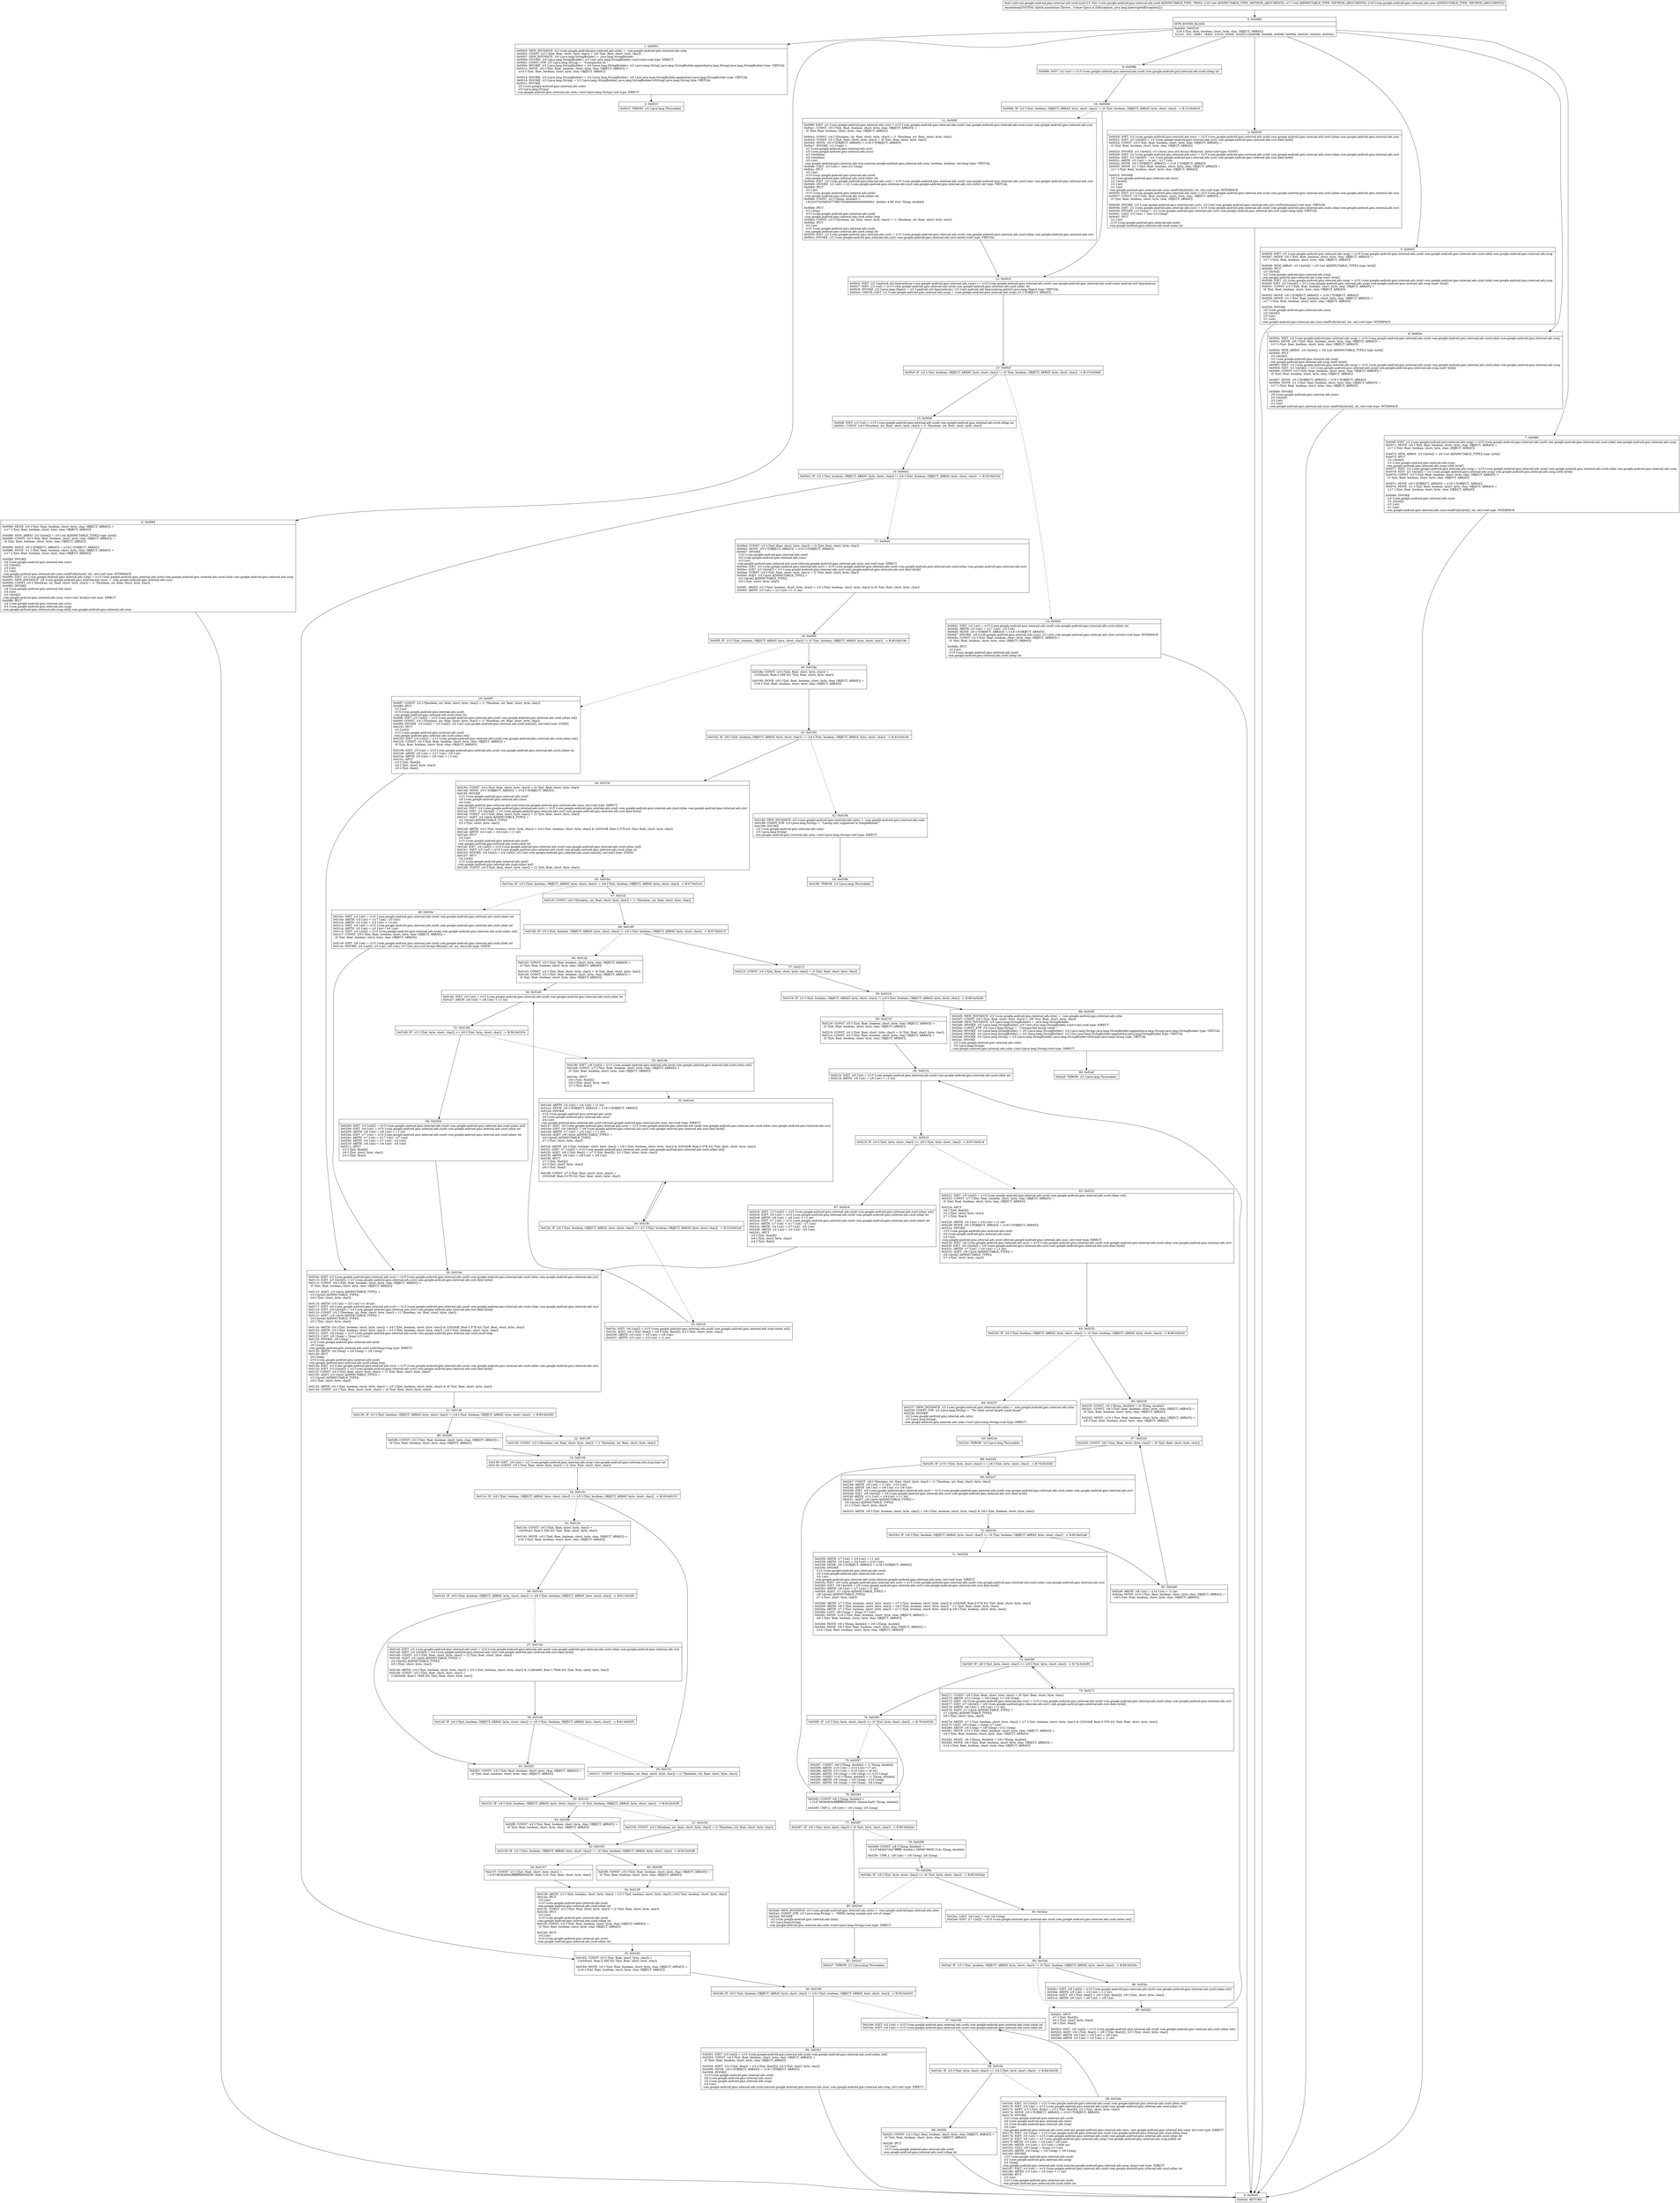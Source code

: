 digraph "CFG forcom.google.android.gms.internal.ads.zzod.zza(IILcom\/google\/android\/gms\/internal\/ads\/zzno;)V" {
Node_0 [shape=record,label="{0\:\ 0x0000|MTH_ENTER_BLOCK\l|0x0000: SWITCH  \l  (r16 I:?[int, float, boolean, short, byte, char, OBJECT, ARRAY])\l k:[161, 163, 16981, 18402, 21419, 25506, 30322] t:[0x009b, 0x009b, 0x006f, 0x0084, 0x0020, 0x0045, 0x005a] \l}"];
Node_1 [shape=record,label="{1\:\ 0x0003|0x0003: NEW_INSTANCE  (r2 I:com.google.android.gms.internal.ads.zzlm) =  com.google.android.gms.internal.ads.zzlm \l0x0005: CONST  (r3 I:?[int, float, short, byte, char]) = (26 ?[int, float, short, byte, char]) \l0x0007: NEW_INSTANCE  (r4 I:java.lang.StringBuilder) =  java.lang.StringBuilder \l0x0009: INVOKE  (r4 I:java.lang.StringBuilder), (r3 I:int) java.lang.StringBuilder.\<init\>(int):void type: DIRECT \l0x000c: CONST_STR  (r3 I:java.lang.String) =  \"Unexpected id: \" \l0x000e: INVOKE  (r3 I:java.lang.StringBuilder) = (r4 I:java.lang.StringBuilder), (r3 I:java.lang.String) java.lang.StringBuilder.append(java.lang.String):java.lang.StringBuilder type: VIRTUAL \l0x0012: MOVE  (r0 I:?[int, float, boolean, short, byte, char, OBJECT, ARRAY]) = \l  (r16 I:?[int, float, boolean, short, byte, char, OBJECT, ARRAY])\l \l0x0014: INVOKE  (r3 I:java.lang.StringBuilder) = (r3 I:java.lang.StringBuilder), (r0 I:int) java.lang.StringBuilder.append(int):java.lang.StringBuilder type: VIRTUAL \l0x0018: INVOKE  (r3 I:java.lang.String) = (r3 I:java.lang.StringBuilder) java.lang.StringBuilder.toString():java.lang.String type: VIRTUAL \l0x001c: INVOKE  \l  (r2 I:com.google.android.gms.internal.ads.zzlm)\l  (r3 I:java.lang.String)\l com.google.android.gms.internal.ads.zzlm.\<init\>(java.lang.String):void type: DIRECT \l}"];
Node_2 [shape=record,label="{2\:\ 0x001f|0x001f: THROW  (r2 I:java.lang.Throwable) \l}"];
Node_3 [shape=record,label="{3\:\ 0x0020|0x0020: IGET  (r2 I:com.google.android.gms.internal.ads.zzst) = (r15 I:com.google.android.gms.internal.ads.zzod) com.google.android.gms.internal.ads.zzod.zzbae com.google.android.gms.internal.ads.zzst \l0x0022: IGET  (r2 I:byte[]) = (r2 I:com.google.android.gms.internal.ads.zzst) com.google.android.gms.internal.ads.zzst.data byte[] \l0x0024: CONST  (r3 I:?[int, float, boolean, short, byte, char, OBJECT, ARRAY]) = \l  (0 ?[int, float, boolean, short, byte, char, OBJECT, ARRAY])\l \l0x0025: INVOKE  (r2 I:byte[]), (r3 I:byte) java.util.Arrays.fill(byte[], byte):void type: STATIC \l0x0028: IGET  (r2 I:com.google.android.gms.internal.ads.zzst) = (r15 I:com.google.android.gms.internal.ads.zzod) com.google.android.gms.internal.ads.zzod.zzbae com.google.android.gms.internal.ads.zzst \l0x002a: IGET  (r2 I:byte[]) = (r2 I:com.google.android.gms.internal.ads.zzst) com.google.android.gms.internal.ads.zzst.data byte[] \l0x002c: ARITH  (r3 I:int) = (4 int) \- (r17 I:int) \l0x002e: MOVE  (r0 I:?[OBJECT, ARRAY]) = (r18 I:?[OBJECT, ARRAY]) \l0x0030: MOVE  (r1 I:?[int, float, boolean, short, byte, char, OBJECT, ARRAY]) = \l  (r17 I:?[int, float, boolean, short, byte, char, OBJECT, ARRAY])\l \l0x0032: INVOKE  \l  (r0 I:com.google.android.gms.internal.ads.zzno)\l  (r2 I:byte[])\l  (r3 I:int)\l  (r1 I:int)\l com.google.android.gms.internal.ads.zzno.readFully(byte[], int, int):void type: INTERFACE \l0x0035: IGET  (r2 I:com.google.android.gms.internal.ads.zzst) = (r15 I:com.google.android.gms.internal.ads.zzod) com.google.android.gms.internal.ads.zzod.zzbae com.google.android.gms.internal.ads.zzst \l0x0037: CONST  (r3 I:?[int, float, boolean, short, byte, char, OBJECT, ARRAY]) = \l  (0 ?[int, float, boolean, short, byte, char, OBJECT, ARRAY])\l \l0x0038: INVOKE  (r2 I:com.google.android.gms.internal.ads.zzst), (r3 I:int) com.google.android.gms.internal.ads.zzst.setPosition(int):void type: VIRTUAL \l0x003b: IGET  (r2 I:com.google.android.gms.internal.ads.zzst) = (r15 I:com.google.android.gms.internal.ads.zzod) com.google.android.gms.internal.ads.zzod.zzbae com.google.android.gms.internal.ads.zzst \l0x003d: INVOKE  (r2 I:long) = (r2 I:com.google.android.gms.internal.ads.zzst) com.google.android.gms.internal.ads.zzst.zzge():long type: VIRTUAL \l0x0041: CAST  (r2 I:int) = (int) (r2 I:long) \l0x0042: IPUT  \l  (r2 I:int)\l  (r15 I:com.google.android.gms.internal.ads.zzod)\l com.google.android.gms.internal.ads.zzod.zzanz int \l}"];
Node_4 [shape=record,label="{4\:\ 0x0044|0x0044: RETURN   \l}"];
Node_5 [shape=record,label="{5\:\ 0x0045|0x0045: IGET  (r2 I:com.google.android.gms.internal.ads.zzog) = (r15 I:com.google.android.gms.internal.ads.zzod) com.google.android.gms.internal.ads.zzod.zzbal com.google.android.gms.internal.ads.zzog \l0x0047: MOVE  (r0 I:?[int, float, boolean, short, byte, char, OBJECT, ARRAY]) = \l  (r17 I:?[int, float, boolean, short, byte, char, OBJECT, ARRAY])\l \l0x0049: NEW_ARRAY  (r3 I:byte[]) = (r0 I:int A[IMMUTABLE_TYPE]) type: byte[] \l0x004b: IPUT  \l  (r3 I:byte[])\l  (r2 I:com.google.android.gms.internal.ads.zzog)\l com.google.android.gms.internal.ads.zzog.zzaov byte[] \l0x004d: IGET  (r2 I:com.google.android.gms.internal.ads.zzog) = (r15 I:com.google.android.gms.internal.ads.zzod) com.google.android.gms.internal.ads.zzod.zzbal com.google.android.gms.internal.ads.zzog \l0x004f: IGET  (r2 I:byte[]) = (r2 I:com.google.android.gms.internal.ads.zzog) com.google.android.gms.internal.ads.zzog.zzaov byte[] \l0x0051: CONST  (r3 I:?[int, float, boolean, short, byte, char, OBJECT, ARRAY]) = \l  (0 ?[int, float, boolean, short, byte, char, OBJECT, ARRAY])\l \l0x0052: MOVE  (r0 I:?[OBJECT, ARRAY]) = (r18 I:?[OBJECT, ARRAY]) \l0x0054: MOVE  (r1 I:?[int, float, boolean, short, byte, char, OBJECT, ARRAY]) = \l  (r17 I:?[int, float, boolean, short, byte, char, OBJECT, ARRAY])\l \l0x0056: INVOKE  \l  (r0 I:com.google.android.gms.internal.ads.zzno)\l  (r2 I:byte[])\l  (r3 I:int)\l  (r1 I:int)\l com.google.android.gms.internal.ads.zzno.readFully(byte[], int, int):void type: INTERFACE \l}"];
Node_6 [shape=record,label="{6\:\ 0x005a|0x005a: IGET  (r2 I:com.google.android.gms.internal.ads.zzog) = (r15 I:com.google.android.gms.internal.ads.zzod) com.google.android.gms.internal.ads.zzod.zzbal com.google.android.gms.internal.ads.zzog \l0x005c: MOVE  (r0 I:?[int, float, boolean, short, byte, char, OBJECT, ARRAY]) = \l  (r17 I:?[int, float, boolean, short, byte, char, OBJECT, ARRAY])\l \l0x005e: NEW_ARRAY  (r3 I:byte[]) = (r0 I:int A[IMMUTABLE_TYPE]) type: byte[] \l0x0060: IPUT  \l  (r3 I:byte[])\l  (r2 I:com.google.android.gms.internal.ads.zzog)\l com.google.android.gms.internal.ads.zzog.zzatv byte[] \l0x0062: IGET  (r2 I:com.google.android.gms.internal.ads.zzog) = (r15 I:com.google.android.gms.internal.ads.zzod) com.google.android.gms.internal.ads.zzod.zzbal com.google.android.gms.internal.ads.zzog \l0x0064: IGET  (r2 I:byte[]) = (r2 I:com.google.android.gms.internal.ads.zzog) com.google.android.gms.internal.ads.zzog.zzatv byte[] \l0x0066: CONST  (r3 I:?[int, float, boolean, short, byte, char, OBJECT, ARRAY]) = \l  (0 ?[int, float, boolean, short, byte, char, OBJECT, ARRAY])\l \l0x0067: MOVE  (r0 I:?[OBJECT, ARRAY]) = (r18 I:?[OBJECT, ARRAY]) \l0x0069: MOVE  (r1 I:?[int, float, boolean, short, byte, char, OBJECT, ARRAY]) = \l  (r17 I:?[int, float, boolean, short, byte, char, OBJECT, ARRAY])\l \l0x006b: INVOKE  \l  (r0 I:com.google.android.gms.internal.ads.zzno)\l  (r2 I:byte[])\l  (r3 I:int)\l  (r1 I:int)\l com.google.android.gms.internal.ads.zzno.readFully(byte[], int, int):void type: INTERFACE \l}"];
Node_7 [shape=record,label="{7\:\ 0x006f|0x006f: IGET  (r2 I:com.google.android.gms.internal.ads.zzog) = (r15 I:com.google.android.gms.internal.ads.zzod) com.google.android.gms.internal.ads.zzod.zzbal com.google.android.gms.internal.ads.zzog \l0x0071: MOVE  (r0 I:?[int, float, boolean, short, byte, char, OBJECT, ARRAY]) = \l  (r17 I:?[int, float, boolean, short, byte, char, OBJECT, ARRAY])\l \l0x0073: NEW_ARRAY  (r3 I:byte[]) = (r0 I:int A[IMMUTABLE_TYPE]) type: byte[] \l0x0075: IPUT  \l  (r3 I:byte[])\l  (r2 I:com.google.android.gms.internal.ads.zzog)\l com.google.android.gms.internal.ads.zzog.zzbbi byte[] \l0x0077: IGET  (r2 I:com.google.android.gms.internal.ads.zzog) = (r15 I:com.google.android.gms.internal.ads.zzod) com.google.android.gms.internal.ads.zzod.zzbal com.google.android.gms.internal.ads.zzog \l0x0079: IGET  (r2 I:byte[]) = (r2 I:com.google.android.gms.internal.ads.zzog) com.google.android.gms.internal.ads.zzog.zzbbi byte[] \l0x007b: CONST  (r3 I:?[int, float, boolean, short, byte, char, OBJECT, ARRAY]) = \l  (0 ?[int, float, boolean, short, byte, char, OBJECT, ARRAY])\l \l0x007c: MOVE  (r0 I:?[OBJECT, ARRAY]) = (r18 I:?[OBJECT, ARRAY]) \l0x007e: MOVE  (r1 I:?[int, float, boolean, short, byte, char, OBJECT, ARRAY]) = \l  (r17 I:?[int, float, boolean, short, byte, char, OBJECT, ARRAY])\l \l0x0080: INVOKE  \l  (r0 I:com.google.android.gms.internal.ads.zzno)\l  (r2 I:byte[])\l  (r3 I:int)\l  (r1 I:int)\l com.google.android.gms.internal.ads.zzno.readFully(byte[], int, int):void type: INTERFACE \l}"];
Node_8 [shape=record,label="{8\:\ 0x0084|0x0084: MOVE  (r0 I:?[int, float, boolean, short, byte, char, OBJECT, ARRAY]) = \l  (r17 I:?[int, float, boolean, short, byte, char, OBJECT, ARRAY])\l \l0x0086: NEW_ARRAY  (r2 I:byte[]) = (r0 I:int A[IMMUTABLE_TYPE]) type: byte[] \l0x0088: CONST  (r3 I:?[int, float, boolean, short, byte, char, OBJECT, ARRAY]) = \l  (0 ?[int, float, boolean, short, byte, char, OBJECT, ARRAY])\l \l0x0089: MOVE  (r0 I:?[OBJECT, ARRAY]) = (r18 I:?[OBJECT, ARRAY]) \l0x008b: MOVE  (r1 I:?[int, float, boolean, short, byte, char, OBJECT, ARRAY]) = \l  (r17 I:?[int, float, boolean, short, byte, char, OBJECT, ARRAY])\l \l0x008d: INVOKE  \l  (r0 I:com.google.android.gms.internal.ads.zzno)\l  (r2 I:byte[])\l  (r3 I:int)\l  (r1 I:int)\l com.google.android.gms.internal.ads.zzno.readFully(byte[], int, int):void type: INTERFACE \l0x0090: IGET  (r3 I:com.google.android.gms.internal.ads.zzog) = (r15 I:com.google.android.gms.internal.ads.zzod) com.google.android.gms.internal.ads.zzod.zzbal com.google.android.gms.internal.ads.zzog \l0x0092: NEW_INSTANCE  (r4 I:com.google.android.gms.internal.ads.zznx) =  com.google.android.gms.internal.ads.zznx \l0x0094: CONST  (r5 I:?[boolean, int, float, short, byte, char]) = (1 ?[boolean, int, float, short, byte, char]) \l0x0095: INVOKE  \l  (r4 I:com.google.android.gms.internal.ads.zznx)\l  (r5 I:int)\l  (r2 I:byte[])\l com.google.android.gms.internal.ads.zznx.\<init\>(int, byte[]):void type: DIRECT \l0x0098: IPUT  \l  (r4 I:com.google.android.gms.internal.ads.zznx)\l  (r3 I:com.google.android.gms.internal.ads.zzog)\l com.google.android.gms.internal.ads.zzog.zzbbj com.google.android.gms.internal.ads.zznx \l}"];
Node_9 [shape=record,label="{9\:\ 0x009b|0x009b: IGET  (r2 I:int) = (r15 I:com.google.android.gms.internal.ads.zzod) com.google.android.gms.internal.ads.zzod.zzbap int \l}"];
Node_10 [shape=record,label="{10\:\ 0x009d|0x009d: IF  (r2 I:?[int, boolean, OBJECT, ARRAY, byte, short, char]) != (0 ?[int, boolean, OBJECT, ARRAY, byte, short, char])  \-\> B:12:0x00c5 \l}"];
Node_11 [shape=record,label="{11\:\ 0x009f|0x009f: IGET  (r2 I:com.google.android.gms.internal.ads.zzoi) = (r15 I:com.google.android.gms.internal.ads.zzod) com.google.android.gms.internal.ads.zzod.zzazr com.google.android.gms.internal.ads.zzoi \l0x00a1: CONST  (r3 I:?[int, float, boolean, short, byte, char, OBJECT, ARRAY]) = \l  (0 ?[int, float, boolean, short, byte, char, OBJECT, ARRAY])\l \l0x00a2: CONST  (r4 I:?[boolean, int, float, short, byte, char]) = (1 ?[boolean, int, float, short, byte, char]) \l0x00a3: CONST  (r5 I:?[int, float, short, byte, char]) = (8 ?[int, float, short, byte, char]) \l0x00a5: MOVE  (r0 I:?[OBJECT, ARRAY]) = (r18 I:?[OBJECT, ARRAY]) \l0x00a7: INVOKE  (r2 I:long) = \l  (r2 I:com.google.android.gms.internal.ads.zzoi)\l  (r0 I:com.google.android.gms.internal.ads.zzno)\l  (r3 I:boolean)\l  (r4 I:boolean)\l  (r5 I:int)\l com.google.android.gms.internal.ads.zzoi.zza(com.google.android.gms.internal.ads.zzno, boolean, boolean, int):long type: VIRTUAL \l0x00ab: CAST  (r2 I:int) = (int) (r2 I:long) \l0x00ac: IPUT  \l  (r2 I:int)\l  (r15 I:com.google.android.gms.internal.ads.zzod)\l com.google.android.gms.internal.ads.zzod.zzbav int \l0x00ae: IGET  (r2 I:com.google.android.gms.internal.ads.zzoi) = (r15 I:com.google.android.gms.internal.ads.zzod) com.google.android.gms.internal.ads.zzod.zzazr com.google.android.gms.internal.ads.zzoi \l0x00b0: INVOKE  (r2 I:int) = (r2 I:com.google.android.gms.internal.ads.zzoi) com.google.android.gms.internal.ads.zzoi.zzfw():int type: VIRTUAL \l0x00b4: IPUT  \l  (r2 I:int)\l  (r15 I:com.google.android.gms.internal.ads.zzod)\l com.google.android.gms.internal.ads.zzod.zzbaw int \l0x00b6: CONST  (r2 I:?[long, double]) = \l  (\-9223372036854775807(0x8000000000000001, double:\-4.9E\-324) ?[long, double])\l \l0x00bb: IPUT  \l  (r2 I:long)\l  (r15 I:com.google.android.gms.internal.ads.zzod)\l com.google.android.gms.internal.ads.zzod.zzbar long \l0x00bd: CONST  (r2 I:?[boolean, int, float, short, byte, char]) = (1 ?[boolean, int, float, short, byte, char]) \l0x00be: IPUT  \l  (r2 I:int)\l  (r15 I:com.google.android.gms.internal.ads.zzod)\l com.google.android.gms.internal.ads.zzod.zzbap int \l0x00c0: IGET  (r2 I:com.google.android.gms.internal.ads.zzst) = (r15 I:com.google.android.gms.internal.ads.zzod) com.google.android.gms.internal.ads.zzod.zzbac com.google.android.gms.internal.ads.zzst \l0x00c2: INVOKE  (r2 I:com.google.android.gms.internal.ads.zzst) com.google.android.gms.internal.ads.zzst.reset():void type: VIRTUAL \l}"];
Node_12 [shape=record,label="{12\:\ 0x00c5|0x00c5: IGET  (r2 I:android.util.SparseArray\<com.google.android.gms.internal.ads.zzog\>) = (r15 I:com.google.android.gms.internal.ads.zzod) com.google.android.gms.internal.ads.zzod.zzazy android.util.SparseArray \l0x00c7: IGET  (r3 I:int) = (r15 I:com.google.android.gms.internal.ads.zzod) com.google.android.gms.internal.ads.zzod.zzbav int \l0x00c9: INVOKE  (r2 I:java.lang.Object) = (r2 I:android.util.SparseArray), (r3 I:int) android.util.SparseArray.get(int):java.lang.Object type: VIRTUAL \l0x00cd: CHECK_CAST  (r2 I:com.google.android.gms.internal.ads.zzog) = (com.google.android.gms.internal.ads.zzog) (r2 I:?[OBJECT, ARRAY]) \l}"];
Node_13 [shape=record,label="{13\:\ 0x00cf|0x00cf: IF  (r2 I:?[int, boolean, OBJECT, ARRAY, byte, short, char]) != (0 ?[int, boolean, OBJECT, ARRAY, byte, short, char])  \-\> B:15:0x00df \l}"];
Node_14 [shape=record,label="{14\:\ 0x00d1|0x00d1: IGET  (r2 I:int) = (r15 I:com.google.android.gms.internal.ads.zzod) com.google.android.gms.internal.ads.zzod.zzbaw int \l0x00d3: ARITH  (r2 I:int) = (r17 I:int) \- (r2 I:int) \l0x00d5: MOVE  (r0 I:?[OBJECT, ARRAY]) = (r18 I:?[OBJECT, ARRAY]) \l0x00d7: INVOKE  (r0 I:com.google.android.gms.internal.ads.zzno), (r2 I:int) com.google.android.gms.internal.ads.zzno.zzr(int):void type: INTERFACE \l0x00da: CONST  (r2 I:?[int, float, boolean, short, byte, char, OBJECT, ARRAY]) = \l  (0 ?[int, float, boolean, short, byte, char, OBJECT, ARRAY])\l \l0x00db: IPUT  \l  (r2 I:int)\l  (r15 I:com.google.android.gms.internal.ads.zzod)\l com.google.android.gms.internal.ads.zzod.zzbap int \l}"];
Node_15 [shape=record,label="{15\:\ 0x00df|0x00df: IGET  (r3 I:int) = (r15 I:com.google.android.gms.internal.ads.zzod) com.google.android.gms.internal.ads.zzod.zzbap int \l0x00e1: CONST  (r4 I:?[boolean, int, float, short, byte, char]) = (1 ?[boolean, int, float, short, byte, char]) \l}"];
Node_16 [shape=record,label="{16\:\ 0x00e2|0x00e2: IF  (r3 I:?[int, boolean, OBJECT, ARRAY, byte, short, char]) != (r4 I:?[int, boolean, OBJECT, ARRAY, byte, short, char])  \-\> B:35:0x0162 \l}"];
Node_17 [shape=record,label="{17\:\ 0x00e4|0x00e4: CONST  (r3 I:?[int, float, short, byte, char]) = (3 ?[int, float, short, byte, char]) \l0x00e5: MOVE  (r0 I:?[OBJECT, ARRAY]) = (r18 I:?[OBJECT, ARRAY]) \l0x00e7: INVOKE  \l  (r15 I:com.google.android.gms.internal.ads.zzod)\l  (r0 I:com.google.android.gms.internal.ads.zzno)\l  (r3 I:int)\l com.google.android.gms.internal.ads.zzod.zzb(com.google.android.gms.internal.ads.zzno, int):void type: DIRECT \l0x00ea: IGET  (r3 I:com.google.android.gms.internal.ads.zzst) = (r15 I:com.google.android.gms.internal.ads.zzod) com.google.android.gms.internal.ads.zzod.zzbac com.google.android.gms.internal.ads.zzst \l0x00ec: IGET  (r3 I:byte[]) = (r3 I:com.google.android.gms.internal.ads.zzst) com.google.android.gms.internal.ads.zzst.data byte[] \l0x00ee: CONST  (r4 I:?[int, float, short, byte, char]) = (2 ?[int, float, short, byte, char]) \l0x00ef: AGET  (r3 I:byte A[IMMUTABLE_TYPE]) = \l  (r3 I:byte[] A[IMMUTABLE_TYPE])\l  (r4 I:?[int, short, byte, char])\l \l0x00f1: ARITH  (r3 I:?[int, boolean, short, byte, char]) = (r3 I:?[int, boolean, short, byte, char]) & (6 ?[int, float, short, byte, char]) \l0x00f3: ARITH  (r3 I:int) = (r3 I:int) \>\> (1 int) \l}"];
Node_18 [shape=record,label="{18\:\ 0x00f5|0x00f5: IF  (r3 I:?[int, boolean, OBJECT, ARRAY, byte, short, char]) != (0 ?[int, boolean, OBJECT, ARRAY, byte, short, char])  \-\> B:40:0x018e \l}"];
Node_19 [shape=record,label="{19\:\ 0x00f7|0x00f7: CONST  (r3 I:?[boolean, int, float, short, byte, char]) = (1 ?[boolean, int, float, short, byte, char]) \l0x00f8: IPUT  \l  (r3 I:int)\l  (r15 I:com.google.android.gms.internal.ads.zzod)\l com.google.android.gms.internal.ads.zzod.zzbat int \l0x00fa: IGET  (r3 I:int[]) = (r15 I:com.google.android.gms.internal.ads.zzod) com.google.android.gms.internal.ads.zzod.zzbau int[] \l0x00fc: CONST  (r4 I:?[boolean, int, float, short, byte, char]) = (1 ?[boolean, int, float, short, byte, char]) \l0x00fd: INVOKE  (r3 I:int[]) = (r3 I:int[]), (r4 I:int) com.google.android.gms.internal.ads.zzod.zza(int[], int):int[] type: STATIC \l0x0101: IPUT  \l  (r3 I:int[])\l  (r15 I:com.google.android.gms.internal.ads.zzod)\l com.google.android.gms.internal.ads.zzod.zzbau int[] \l0x0103: IGET  (r3 I:int[]) = (r15 I:com.google.android.gms.internal.ads.zzod) com.google.android.gms.internal.ads.zzod.zzbau int[] \l0x0105: CONST  (r4 I:?[int, float, boolean, short, byte, char, OBJECT, ARRAY]) = \l  (0 ?[int, float, boolean, short, byte, char, OBJECT, ARRAY])\l \l0x0106: IGET  (r5 I:int) = (r15 I:com.google.android.gms.internal.ads.zzod) com.google.android.gms.internal.ads.zzod.zzbaw int \l0x0108: ARITH  (r5 I:int) = (r17 I:int) \- (r5 I:int) \l0x010a: ARITH  (r5 I:int) = (r5 I:int) + (\-3 int) \l0x010c: APUT  \l  (r3 I:?[int, float][])\l  (r4 I:?[int, short, byte, char])\l  (r5 I:?[int, float])\l \l}"];
Node_20 [shape=record,label="{20\:\ 0x010e|0x010e: IGET  (r3 I:com.google.android.gms.internal.ads.zzst) = (r15 I:com.google.android.gms.internal.ads.zzod) com.google.android.gms.internal.ads.zzod.zzbac com.google.android.gms.internal.ads.zzst \l0x0110: IGET  (r3 I:byte[]) = (r3 I:com.google.android.gms.internal.ads.zzst) com.google.android.gms.internal.ads.zzst.data byte[] \l0x0112: CONST  (r4 I:?[int, float, boolean, short, byte, char, OBJECT, ARRAY]) = \l  (0 ?[int, float, boolean, short, byte, char, OBJECT, ARRAY])\l \l0x0113: AGET  (r3 I:byte A[IMMUTABLE_TYPE]) = \l  (r3 I:byte[] A[IMMUTABLE_TYPE])\l  (r4 I:?[int, short, byte, char])\l \l0x0115: ARITH  (r3 I:int) = (r3 I:int) \<\< (8 int) \l0x0117: IGET  (r4 I:com.google.android.gms.internal.ads.zzst) = (r15 I:com.google.android.gms.internal.ads.zzod) com.google.android.gms.internal.ads.zzod.zzbac com.google.android.gms.internal.ads.zzst \l0x0119: IGET  (r4 I:byte[]) = (r4 I:com.google.android.gms.internal.ads.zzst) com.google.android.gms.internal.ads.zzst.data byte[] \l0x011b: CONST  (r5 I:?[boolean, int, float, short, byte, char]) = (1 ?[boolean, int, float, short, byte, char]) \l0x011c: AGET  (r4 I:byte A[IMMUTABLE_TYPE]) = \l  (r4 I:byte[] A[IMMUTABLE_TYPE])\l  (r5 I:?[int, short, byte, char])\l \l0x011e: ARITH  (r4 I:?[int, boolean, short, byte, char]) = (r4 I:?[int, boolean, short, byte, char]) & (255(0xff, float:3.57E\-43) ?[int, float, short, byte, char]) \l0x0120: ARITH  (r3 I:?[int, boolean, short, byte, char]) = (r3 I:?[int, boolean, short, byte, char]) \| (r4 I:?[int, boolean, short, byte, char]) \l0x0121: IGET  (r4 I:long) = (r15 I:com.google.android.gms.internal.ads.zzod) com.google.android.gms.internal.ads.zzod.zzaof long \l0x0123: CAST  (r6 I:long) = (long) (r3 I:int) \l0x0124: INVOKE  (r6 I:long) = \l  (r15 I:com.google.android.gms.internal.ads.zzod)\l  (r6 I:long)\l com.google.android.gms.internal.ads.zzod.zzdw(long):long type: DIRECT \l0x0128: ARITH  (r4 I:long) = (r4 I:long) + (r6 I:long) \l0x0129: IPUT  \l  (r4 I:long)\l  (r15 I:com.google.android.gms.internal.ads.zzod)\l com.google.android.gms.internal.ads.zzod.zzbaq long \l0x012b: IGET  (r3 I:com.google.android.gms.internal.ads.zzst) = (r15 I:com.google.android.gms.internal.ads.zzod) com.google.android.gms.internal.ads.zzod.zzbac com.google.android.gms.internal.ads.zzst \l0x012d: IGET  (r3 I:byte[]) = (r3 I:com.google.android.gms.internal.ads.zzst) com.google.android.gms.internal.ads.zzst.data byte[] \l0x012f: CONST  (r4 I:?[int, float, short, byte, char]) = (2 ?[int, float, short, byte, char]) \l0x0130: AGET  (r3 I:byte A[IMMUTABLE_TYPE]) = \l  (r3 I:byte[] A[IMMUTABLE_TYPE])\l  (r4 I:?[int, short, byte, char])\l \l0x0132: ARITH  (r3 I:?[int, boolean, short, byte, char]) = (r3 I:?[int, boolean, short, byte, char]) & (8 ?[int, float, short, byte, char]) \l0x0134: CONST  (r4 I:?[int, float, short, byte, char]) = (8 ?[int, float, short, byte, char]) \l}"];
Node_21 [shape=record,label="{21\:\ 0x0136|0x0136: IF  (r3 I:?[int, boolean, OBJECT, ARRAY, byte, short, char]) != (r4 I:?[int, boolean, OBJECT, ARRAY, byte, short, char])  \-\> B:90:0x02f0 \l}"];
Node_22 [shape=record,label="{22\:\ 0x0138|0x0138: CONST  (r3 I:?[boolean, int, float, short, byte, char]) = (1 ?[boolean, int, float, short, byte, char]) \l}"];
Node_23 [shape=record,label="{23\:\ 0x0139|0x0139: IGET  (r4 I:int) = (r2 I:com.google.android.gms.internal.ads.zzog) com.google.android.gms.internal.ads.zzog.type int \l0x013b: CONST  (r5 I:?[int, float, short, byte, char]) = (2 ?[int, float, short, byte, char]) \l}"];
Node_24 [shape=record,label="{24\:\ 0x013c|0x013c: IF  (r4 I:?[int, boolean, OBJECT, ARRAY, byte, short, char]) == (r5 I:?[int, boolean, OBJECT, ARRAY, byte, short, char])  \-\> B:29:0x0151 \l}"];
Node_25 [shape=record,label="{25\:\ 0x013e|0x013e: CONST  (r4 I:?[int, float, short, byte, char]) = \l  (163(0xa3, float:2.28E\-43) ?[int, float, short, byte, char])\l \l0x0140: MOVE  (r0 I:?[int, float, boolean, short, byte, char, OBJECT, ARRAY]) = \l  (r16 I:?[int, float, boolean, short, byte, char, OBJECT, ARRAY])\l \l}"];
Node_26 [shape=record,label="{26\:\ 0x0142|0x0142: IF  (r0 I:?[int, boolean, OBJECT, ARRAY, byte, short, char]) != (r4 I:?[int, boolean, OBJECT, ARRAY, byte, short, char])  \-\> B:91:0x02f3 \l}"];
Node_27 [shape=record,label="{27\:\ 0x0144|0x0144: IGET  (r4 I:com.google.android.gms.internal.ads.zzst) = (r15 I:com.google.android.gms.internal.ads.zzod) com.google.android.gms.internal.ads.zzod.zzbac com.google.android.gms.internal.ads.zzst \l0x0146: IGET  (r4 I:byte[]) = (r4 I:com.google.android.gms.internal.ads.zzst) com.google.android.gms.internal.ads.zzst.data byte[] \l0x0148: CONST  (r5 I:?[int, float, short, byte, char]) = (2 ?[int, float, short, byte, char]) \l0x0149: AGET  (r4 I:byte A[IMMUTABLE_TYPE]) = \l  (r4 I:byte[] A[IMMUTABLE_TYPE])\l  (r5 I:?[int, short, byte, char])\l \l0x014b: ARITH  (r4 I:?[int, boolean, short, byte, char]) = (r4 I:?[int, boolean, short, byte, char]) & (128(0x80, float:1.794E\-43) ?[int, float, short, byte, char]) \l0x014d: CONST  (r5 I:?[int, float, short, byte, char]) = \l  (128(0x80, float:1.794E\-43) ?[int, float, short, byte, char])\l \l}"];
Node_28 [shape=record,label="{28\:\ 0x014f|0x014f: IF  (r4 I:?[int, boolean, OBJECT, ARRAY, byte, short, char]) != (r5 I:?[int, boolean, OBJECT, ARRAY, byte, short, char])  \-\> B:91:0x02f3 \l}"];
Node_29 [shape=record,label="{29\:\ 0x0151|0x0151: CONST  (r4 I:?[boolean, int, float, short, byte, char]) = (1 ?[boolean, int, float, short, byte, char]) \l}"];
Node_30 [shape=record,label="{30\:\ 0x0152|0x0152: IF  (r4 I:?[int, boolean, OBJECT, ARRAY, byte, short, char]) == (0 ?[int, boolean, OBJECT, ARRAY, byte, short, char])  \-\> B:92:0x02f6 \l}"];
Node_31 [shape=record,label="{31\:\ 0x0154|0x0154: CONST  (r4 I:?[boolean, int, float, short, byte, char]) = (1 ?[boolean, int, float, short, byte, char]) \l}"];
Node_32 [shape=record,label="{32\:\ 0x0155|0x0155: IF  (r3 I:?[int, boolean, OBJECT, ARRAY, byte, short, char]) == (0 ?[int, boolean, OBJECT, ARRAY, byte, short, char])  \-\> B:93:0x02f9 \l}"];
Node_33 [shape=record,label="{33\:\ 0x0157|0x0157: CONST  (r3 I:?[int, float, short, byte, char]) = \l  (\-2147483648(0xffffffff80000000, float:\-0.0) ?[int, float, short, byte, char])\l \l}"];
Node_34 [shape=record,label="{34\:\ 0x0159|0x0159: ARITH  (r3 I:?[int, boolean, short, byte, char]) = (r3 I:?[int, boolean, short, byte, char]) \| (r4 I:?[int, boolean, short, byte, char]) \l0x015a: IPUT  \l  (r3 I:int)\l  (r15 I:com.google.android.gms.internal.ads.zzod)\l com.google.android.gms.internal.ads.zzod.zzbax int \l0x015c: CONST  (r3 I:?[int, float, short, byte, char]) = (2 ?[int, float, short, byte, char]) \l0x015d: IPUT  \l  (r3 I:int)\l  (r15 I:com.google.android.gms.internal.ads.zzod)\l com.google.android.gms.internal.ads.zzod.zzbap int \l0x015f: CONST  (r3 I:?[int, float, boolean, short, byte, char, OBJECT, ARRAY]) = \l  (0 ?[int, float, boolean, short, byte, char, OBJECT, ARRAY])\l \l0x0160: IPUT  \l  (r3 I:int)\l  (r15 I:com.google.android.gms.internal.ads.zzod)\l com.google.android.gms.internal.ads.zzod.zzbas int \l}"];
Node_35 [shape=record,label="{35\:\ 0x0162|0x0162: CONST  (r3 I:?[int, float, short, byte, char]) = \l  (163(0xa3, float:2.28E\-43) ?[int, float, short, byte, char])\l \l0x0164: MOVE  (r0 I:?[int, float, boolean, short, byte, char, OBJECT, ARRAY]) = \l  (r16 I:?[int, float, boolean, short, byte, char, OBJECT, ARRAY])\l \l}"];
Node_36 [shape=record,label="{36\:\ 0x0166|0x0166: IF  (r0 I:?[int, boolean, OBJECT, ARRAY, byte, short, char]) != (r3 I:?[int, boolean, OBJECT, ARRAY, byte, short, char])  \-\> B:95:0x0301 \l}"];
Node_37 [shape=record,label="{37\:\ 0x0168|0x0168: IGET  (r3 I:int) = (r15 I:com.google.android.gms.internal.ads.zzod) com.google.android.gms.internal.ads.zzod.zzbas int \l0x016a: IGET  (r4 I:int) = (r15 I:com.google.android.gms.internal.ads.zzod) com.google.android.gms.internal.ads.zzod.zzbat int \l}"];
Node_38 [shape=record,label="{38\:\ 0x016c|0x016c: IF  (r3 I:?[int, byte, short, char]) \>= (r4 I:?[int, byte, short, char])  \-\> B:94:0x02fc \l}"];
Node_39 [shape=record,label="{39\:\ 0x016e|0x016e: IGET  (r3 I:int[]) = (r15 I:com.google.android.gms.internal.ads.zzod) com.google.android.gms.internal.ads.zzod.zzbau int[] \l0x0170: IGET  (r4 I:int) = (r15 I:com.google.android.gms.internal.ads.zzod) com.google.android.gms.internal.ads.zzod.zzbas int \l0x0172: AGET  (r3 I:?[int, float]) = (r3 I:?[int, float][]), (r4 I:?[int, short, byte, char]) \l0x0174: MOVE  (r0 I:?[OBJECT, ARRAY]) = (r18 I:?[OBJECT, ARRAY]) \l0x0176: INVOKE  \l  (r15 I:com.google.android.gms.internal.ads.zzod)\l  (r0 I:com.google.android.gms.internal.ads.zzno)\l  (r2 I:com.google.android.gms.internal.ads.zzog)\l  (r3 I:int)\l com.google.android.gms.internal.ads.zzod.zza(com.google.android.gms.internal.ads.zzno, com.google.android.gms.internal.ads.zzog, int):void type: DIRECT \l0x0179: IGET  (r4 I:long) = (r15 I:com.google.android.gms.internal.ads.zzod) com.google.android.gms.internal.ads.zzod.zzbaq long \l0x017b: IGET  (r3 I:int) = (r15 I:com.google.android.gms.internal.ads.zzod) com.google.android.gms.internal.ads.zzod.zzbas int \l0x017d: IGET  (r6 I:int) = (r2 I:com.google.android.gms.internal.ads.zzog) com.google.android.gms.internal.ads.zzog.zzbbh int \l0x017f: ARITH  (r3 I:int) = (r3 I:int) * (r6 I:int) \l0x0180: ARITH  (r3 I:int) = (r3 I:int) \/ (1000 int) \l0x0182: CAST  (r6 I:long) = (long) (r3 I:int) \l0x0183: ARITH  (r4 I:long) = (r4 I:long) + (r6 I:long) \l0x0184: INVOKE  \l  (r15 I:com.google.android.gms.internal.ads.zzod)\l  (r2 I:com.google.android.gms.internal.ads.zzog)\l  (r4 I:long)\l com.google.android.gms.internal.ads.zzod.zza(com.google.android.gms.internal.ads.zzog, long):void type: DIRECT \l0x0187: IGET  (r3 I:int) = (r15 I:com.google.android.gms.internal.ads.zzod) com.google.android.gms.internal.ads.zzod.zzbas int \l0x0189: ARITH  (r3 I:int) = (r3 I:int) + (1 int) \l0x018b: IPUT  \l  (r3 I:int)\l  (r15 I:com.google.android.gms.internal.ads.zzod)\l com.google.android.gms.internal.ads.zzod.zzbas int \l}"];
Node_40 [shape=record,label="{40\:\ 0x018e|0x018e: CONST  (r4 I:?[int, float, short, byte, char]) = \l  (163(0xa3, float:2.28E\-43) ?[int, float, short, byte, char])\l \l0x0190: MOVE  (r0 I:?[int, float, boolean, short, byte, char, OBJECT, ARRAY]) = \l  (r16 I:?[int, float, boolean, short, byte, char, OBJECT, ARRAY])\l \l}"];
Node_41 [shape=record,label="{41\:\ 0x0192|0x0192: IF  (r0 I:?[int, boolean, OBJECT, ARRAY, byte, short, char]) == (r4 I:?[int, boolean, OBJECT, ARRAY, byte, short, char])  \-\> B:44:0x019c \l}"];
Node_42 [shape=record,label="{42\:\ 0x0194|0x0194: NEW_INSTANCE  (r2 I:com.google.android.gms.internal.ads.zzlm) =  com.google.android.gms.internal.ads.zzlm \l0x0196: CONST_STR  (r3 I:java.lang.String) =  \"Lacing only supported in SimpleBlocks.\" \l0x0198: INVOKE  \l  (r2 I:com.google.android.gms.internal.ads.zzlm)\l  (r3 I:java.lang.String)\l com.google.android.gms.internal.ads.zzlm.\<init\>(java.lang.String):void type: DIRECT \l}"];
Node_43 [shape=record,label="{43\:\ 0x019b|0x019b: THROW  (r2 I:java.lang.Throwable) \l}"];
Node_44 [shape=record,label="{44\:\ 0x019c|0x019c: CONST  (r4 I:?[int, float, short, byte, char]) = (4 ?[int, float, short, byte, char]) \l0x019d: MOVE  (r0 I:?[OBJECT, ARRAY]) = (r18 I:?[OBJECT, ARRAY]) \l0x019f: INVOKE  \l  (r15 I:com.google.android.gms.internal.ads.zzod)\l  (r0 I:com.google.android.gms.internal.ads.zzno)\l  (r4 I:int)\l com.google.android.gms.internal.ads.zzod.zzb(com.google.android.gms.internal.ads.zzno, int):void type: DIRECT \l0x01a2: IGET  (r4 I:com.google.android.gms.internal.ads.zzst) = (r15 I:com.google.android.gms.internal.ads.zzod) com.google.android.gms.internal.ads.zzod.zzbac com.google.android.gms.internal.ads.zzst \l0x01a4: IGET  (r4 I:byte[]) = (r4 I:com.google.android.gms.internal.ads.zzst) com.google.android.gms.internal.ads.zzst.data byte[] \l0x01a6: CONST  (r5 I:?[int, float, short, byte, char]) = (3 ?[int, float, short, byte, char]) \l0x01a7: AGET  (r4 I:byte A[IMMUTABLE_TYPE]) = \l  (r4 I:byte[] A[IMMUTABLE_TYPE])\l  (r5 I:?[int, short, byte, char])\l \l0x01a9: ARITH  (r4 I:?[int, boolean, short, byte, char]) = (r4 I:?[int, boolean, short, byte, char]) & (255(0xff, float:3.57E\-43) ?[int, float, short, byte, char]) \l0x01ab: ARITH  (r4 I:int) = (r4 I:int) + (1 int) \l0x01ad: IPUT  \l  (r4 I:int)\l  (r15 I:com.google.android.gms.internal.ads.zzod)\l com.google.android.gms.internal.ads.zzod.zzbat int \l0x01af: IGET  (r4 I:int[]) = (r15 I:com.google.android.gms.internal.ads.zzod) com.google.android.gms.internal.ads.zzod.zzbau int[] \l0x01b1: IGET  (r5 I:int) = (r15 I:com.google.android.gms.internal.ads.zzod) com.google.android.gms.internal.ads.zzod.zzbat int \l0x01b3: INVOKE  (r4 I:int[]) = (r4 I:int[]), (r5 I:int) com.google.android.gms.internal.ads.zzod.zza(int[], int):int[] type: STATIC \l0x01b7: IPUT  \l  (r4 I:int[])\l  (r15 I:com.google.android.gms.internal.ads.zzod)\l com.google.android.gms.internal.ads.zzod.zzbau int[] \l0x01b9: CONST  (r4 I:?[int, float, short, byte, char]) = (2 ?[int, float, short, byte, char]) \l}"];
Node_45 [shape=record,label="{45\:\ 0x01ba|0x01ba: IF  (r3 I:?[int, boolean, OBJECT, ARRAY, byte, short, char]) != (r4 I:?[int, boolean, OBJECT, ARRAY, byte, short, char])  \-\> B:47:0x01cf \l}"];
Node_46 [shape=record,label="{46\:\ 0x01bc|0x01bc: IGET  (r3 I:int) = (r15 I:com.google.android.gms.internal.ads.zzod) com.google.android.gms.internal.ads.zzod.zzbaw int \l0x01be: ARITH  (r3 I:int) = (r17 I:int) \- (r3 I:int) \l0x01c0: ARITH  (r3 I:int) = (r3 I:int) + (\-4 int) \l0x01c2: IGET  (r4 I:int) = (r15 I:com.google.android.gms.internal.ads.zzod) com.google.android.gms.internal.ads.zzod.zzbat int \l0x01c4: ARITH  (r3 I:int) = (r3 I:int) \/ (r4 I:int) \l0x01c5: IGET  (r4 I:int[]) = (r15 I:com.google.android.gms.internal.ads.zzod) com.google.android.gms.internal.ads.zzod.zzbau int[] \l0x01c7: CONST  (r5 I:?[int, float, boolean, short, byte, char, OBJECT, ARRAY]) = \l  (0 ?[int, float, boolean, short, byte, char, OBJECT, ARRAY])\l \l0x01c8: IGET  (r6 I:int) = (r15 I:com.google.android.gms.internal.ads.zzod) com.google.android.gms.internal.ads.zzod.zzbat int \l0x01ca: INVOKE  (r4 I:int[]), (r5 I:int), (r6 I:int), (r3 I:int) java.util.Arrays.fill(int[], int, int, int):void type: STATIC \l}"];
Node_47 [shape=record,label="{47\:\ 0x01cf|0x01cf: CONST  (r4 I:?[boolean, int, float, short, byte, char]) = (1 ?[boolean, int, float, short, byte, char]) \l}"];
Node_48 [shape=record,label="{48\:\ 0x01d0|0x01d0: IF  (r3 I:?[int, boolean, OBJECT, ARRAY, byte, short, char]) != (r4 I:?[int, boolean, OBJECT, ARRAY, byte, short, char])  \-\> B:57:0x0215 \l}"];
Node_49 [shape=record,label="{49\:\ 0x01d2|0x01d2: CONST  (r5 I:?[int, float, boolean, short, byte, char, OBJECT, ARRAY]) = \l  (0 ?[int, float, boolean, short, byte, char, OBJECT, ARRAY])\l \l0x01d3: CONST  (r4 I:?[int, float, short, byte, char]) = (4 ?[int, float, short, byte, char]) \l0x01d4: CONST  (r3 I:?[int, float, boolean, short, byte, char, OBJECT, ARRAY]) = \l  (0 ?[int, float, boolean, short, byte, char, OBJECT, ARRAY])\l \l}"];
Node_50 [shape=record,label="{50\:\ 0x01d5|0x01d5: IGET  (r6 I:int) = (r15 I:com.google.android.gms.internal.ads.zzod) com.google.android.gms.internal.ads.zzod.zzbat int \l0x01d7: ARITH  (r6 I:int) = (r6 I:int) + (\-1 int) \l}"];
Node_51 [shape=record,label="{51\:\ 0x01d9|0x01d9: IF  (r3 I:?[int, byte, short, char]) \>= (r6 I:?[int, byte, short, char])  \-\> B:56:0x0204 \l}"];
Node_52 [shape=record,label="{52\:\ 0x01db|0x01db: IGET  (r6 I:int[]) = (r15 I:com.google.android.gms.internal.ads.zzod) com.google.android.gms.internal.ads.zzod.zzbau int[] \l0x01dd: CONST  (r7 I:?[int, float, boolean, short, byte, char, OBJECT, ARRAY]) = \l  (0 ?[int, float, boolean, short, byte, char, OBJECT, ARRAY])\l \l0x01de: APUT  \l  (r6 I:?[int, float][])\l  (r3 I:?[int, short, byte, char])\l  (r7 I:?[int, float])\l \l}"];
Node_53 [shape=record,label="{53\:\ 0x01e0|0x01e0: ARITH  (r4 I:int) = (r4 I:int) + (1 int) \l0x01e2: MOVE  (r0 I:?[OBJECT, ARRAY]) = (r18 I:?[OBJECT, ARRAY]) \l0x01e4: INVOKE  \l  (r15 I:com.google.android.gms.internal.ads.zzod)\l  (r0 I:com.google.android.gms.internal.ads.zzno)\l  (r4 I:int)\l com.google.android.gms.internal.ads.zzod.zzb(com.google.android.gms.internal.ads.zzno, int):void type: DIRECT \l0x01e7: IGET  (r6 I:com.google.android.gms.internal.ads.zzst) = (r15 I:com.google.android.gms.internal.ads.zzod) com.google.android.gms.internal.ads.zzod.zzbac com.google.android.gms.internal.ads.zzst \l0x01e9: IGET  (r6 I:byte[]) = (r6 I:com.google.android.gms.internal.ads.zzst) com.google.android.gms.internal.ads.zzst.data byte[] \l0x01eb: ARITH  (r7 I:int) = (r4 I:int) + (\-1 int) \l0x01ed: AGET  (r6 I:byte A[IMMUTABLE_TYPE]) = \l  (r6 I:byte[] A[IMMUTABLE_TYPE])\l  (r7 I:?[int, short, byte, char])\l \l0x01ef: ARITH  (r6 I:?[int, boolean, short, byte, char]) = (r6 I:?[int, boolean, short, byte, char]) & (255(0xff, float:3.57E\-43) ?[int, float, short, byte, char]) \l0x01f1: IGET  (r7 I:int[]) = (r15 I:com.google.android.gms.internal.ads.zzod) com.google.android.gms.internal.ads.zzod.zzbau int[] \l0x01f3: AGET  (r8 I:?[int, float]) = (r7 I:?[int, float][]), (r3 I:?[int, short, byte, char]) \l0x01f5: ARITH  (r8 I:int) = (r8 I:int) + (r6 I:int) \l0x01f6: APUT  \l  (r7 I:?[int, float][])\l  (r3 I:?[int, short, byte, char])\l  (r8 I:?[int, float])\l \l0x01f8: CONST  (r7 I:?[int, float, short, byte, char]) = \l  (255(0xff, float:3.57E\-43) ?[int, float, short, byte, char])\l \l}"];
Node_54 [shape=record,label="{54\:\ 0x01fa|0x01fa: IF  (r6 I:?[int, boolean, OBJECT, ARRAY, byte, short, char]) == (r7 I:?[int, boolean, OBJECT, ARRAY, byte, short, char])  \-\> B:53:0x01e0 \l}"];
Node_55 [shape=record,label="{55\:\ 0x01fc|0x01fc: IGET  (r6 I:int[]) = (r15 I:com.google.android.gms.internal.ads.zzod) com.google.android.gms.internal.ads.zzod.zzbau int[] \l0x01fe: AGET  (r6 I:?[int, float]) = (r6 I:?[int, float][]), (r3 I:?[int, short, byte, char]) \l0x0200: ARITH  (r5 I:int) = (r5 I:int) + (r6 I:int) \l0x0201: ARITH  (r3 I:int) = (r3 I:int) + (1 int) \l}"];
Node_56 [shape=record,label="{56\:\ 0x0204|0x0204: IGET  (r3 I:int[]) = (r15 I:com.google.android.gms.internal.ads.zzod) com.google.android.gms.internal.ads.zzod.zzbau int[] \l0x0206: IGET  (r6 I:int) = (r15 I:com.google.android.gms.internal.ads.zzod) com.google.android.gms.internal.ads.zzod.zzbat int \l0x0208: ARITH  (r6 I:int) = (r6 I:int) + (\-1 int) \l0x020a: IGET  (r7 I:int) = (r15 I:com.google.android.gms.internal.ads.zzod) com.google.android.gms.internal.ads.zzod.zzbaw int \l0x020c: ARITH  (r7 I:int) = (r17 I:int) \- (r7 I:int) \l0x020e: ARITH  (r4 I:int) = (r7 I:int) \- (r4 I:int) \l0x0210: ARITH  (r4 I:int) = (r4 I:int) \- (r5 I:int) \l0x0211: APUT  \l  (r3 I:?[int, float][])\l  (r6 I:?[int, short, byte, char])\l  (r4 I:?[int, float])\l \l}"];
Node_57 [shape=record,label="{57\:\ 0x0215|0x0215: CONST  (r4 I:?[int, float, short, byte, char]) = (3 ?[int, float, short, byte, char]) \l}"];
Node_58 [shape=record,label="{58\:\ 0x0216|0x0216: IF  (r3 I:?[int, boolean, OBJECT, ARRAY, byte, short, char]) != (r4 I:?[int, boolean, OBJECT, ARRAY, byte, short, char])  \-\> B:88:0x02d5 \l}"];
Node_59 [shape=record,label="{59\:\ 0x0218|0x0218: CONST  (r5 I:?[int, float, boolean, short, byte, char, OBJECT, ARRAY]) = \l  (0 ?[int, float, boolean, short, byte, char, OBJECT, ARRAY])\l \l0x0219: CONST  (r4 I:?[int, float, short, byte, char]) = (4 ?[int, float, short, byte, char]) \l0x021a: CONST  (r3 I:?[int, float, boolean, short, byte, char, OBJECT, ARRAY]) = \l  (0 ?[int, float, boolean, short, byte, char, OBJECT, ARRAY])\l \l}"];
Node_60 [shape=record,label="{60\:\ 0x021b|0x021b: IGET  (r6 I:int) = (r15 I:com.google.android.gms.internal.ads.zzod) com.google.android.gms.internal.ads.zzod.zzbat int \l0x021d: ARITH  (r6 I:int) = (r6 I:int) + (\-1 int) \l}"];
Node_61 [shape=record,label="{61\:\ 0x021f|0x021f: IF  (r3 I:?[int, byte, short, char]) \>= (r6 I:?[int, byte, short, char])  \-\> B:87:0x02c4 \l}"];
Node_62 [shape=record,label="{62\:\ 0x0221|0x0221: IGET  (r6 I:int[]) = (r15 I:com.google.android.gms.internal.ads.zzod) com.google.android.gms.internal.ads.zzod.zzbau int[] \l0x0223: CONST  (r7 I:?[int, float, boolean, short, byte, char, OBJECT, ARRAY]) = \l  (0 ?[int, float, boolean, short, byte, char, OBJECT, ARRAY])\l \l0x0224: APUT  \l  (r6 I:?[int, float][])\l  (r3 I:?[int, short, byte, char])\l  (r7 I:?[int, float])\l \l0x0226: ARITH  (r4 I:int) = (r4 I:int) + (1 int) \l0x0228: MOVE  (r0 I:?[OBJECT, ARRAY]) = (r18 I:?[OBJECT, ARRAY]) \l0x022a: INVOKE  \l  (r15 I:com.google.android.gms.internal.ads.zzod)\l  (r0 I:com.google.android.gms.internal.ads.zzno)\l  (r4 I:int)\l com.google.android.gms.internal.ads.zzod.zzb(com.google.android.gms.internal.ads.zzno, int):void type: DIRECT \l0x022d: IGET  (r6 I:com.google.android.gms.internal.ads.zzst) = (r15 I:com.google.android.gms.internal.ads.zzod) com.google.android.gms.internal.ads.zzod.zzbac com.google.android.gms.internal.ads.zzst \l0x022f: IGET  (r6 I:byte[]) = (r6 I:com.google.android.gms.internal.ads.zzst) com.google.android.gms.internal.ads.zzst.data byte[] \l0x0231: ARITH  (r7 I:int) = (r4 I:int) + (\-1 int) \l0x0233: AGET  (r6 I:byte A[IMMUTABLE_TYPE]) = \l  (r6 I:byte[] A[IMMUTABLE_TYPE])\l  (r7 I:?[int, short, byte, char])\l \l}"];
Node_63 [shape=record,label="{63\:\ 0x0235|0x0235: IF  (r6 I:?[int, boolean, OBJECT, ARRAY, byte, short, char]) != (0 ?[int, boolean, OBJECT, ARRAY, byte, short, char])  \-\> B:66:0x023f \l}"];
Node_64 [shape=record,label="{64\:\ 0x0237|0x0237: NEW_INSTANCE  (r2 I:com.google.android.gms.internal.ads.zzlm) =  com.google.android.gms.internal.ads.zzlm \l0x0239: CONST_STR  (r3 I:java.lang.String) =  \"No valid varint length mask found\" \l0x023b: INVOKE  \l  (r2 I:com.google.android.gms.internal.ads.zzlm)\l  (r3 I:java.lang.String)\l com.google.android.gms.internal.ads.zzlm.\<init\>(java.lang.String):void type: DIRECT \l}"];
Node_65 [shape=record,label="{65\:\ 0x023e|0x023e: THROW  (r2 I:java.lang.Throwable) \l}"];
Node_66 [shape=record,label="{66\:\ 0x023f|0x023f: CONST  (r6 I:?[long, double]) = (0 ?[long, double]) \l0x0241: CONST  (r8 I:?[int, float, boolean, short, byte, char, OBJECT, ARRAY]) = \l  (0 ?[int, float, boolean, short, byte, char, OBJECT, ARRAY])\l \l0x0242: MOVE  (r10 I:?[int, float, boolean, short, byte, char, OBJECT, ARRAY]) = \l  (r8 I:?[int, float, boolean, short, byte, char, OBJECT, ARRAY])\l \l}"];
Node_67 [shape=record,label="{67\:\ 0x0243|0x0243: CONST  (r8 I:?[int, float, short, byte, char]) = (8 ?[int, float, short, byte, char]) \l}"];
Node_68 [shape=record,label="{68\:\ 0x0245|0x0245: IF  (r10 I:?[int, byte, short, char]) \>= (r8 I:?[int, byte, short, char])  \-\> B:76:0x0292 \l}"];
Node_69 [shape=record,label="{69\:\ 0x0247|0x0247: CONST  (r8 I:?[boolean, int, float, short, byte, char]) = (1 ?[boolean, int, float, short, byte, char]) \l0x0248: ARITH  (r9 I:int) = (7 int) \- (r10 I:int) \l0x024a: ARITH  (r8 I:int) = (r8 I:int) \<\< (r9 I:int) \l0x024b: IGET  (r9 I:com.google.android.gms.internal.ads.zzst) = (r15 I:com.google.android.gms.internal.ads.zzod) com.google.android.gms.internal.ads.zzod.zzbac com.google.android.gms.internal.ads.zzst \l0x024d: IGET  (r9 I:byte[]) = (r9 I:com.google.android.gms.internal.ads.zzst) com.google.android.gms.internal.ads.zzst.data byte[] \l0x024f: ARITH  (r11 I:int) = (r4 I:int) + (\-1 int) \l0x0251: AGET  (r9 I:byte A[IMMUTABLE_TYPE]) = \l  (r9 I:byte[] A[IMMUTABLE_TYPE])\l  (r11 I:?[int, short, byte, char])\l \l0x0253: ARITH  (r9 I:?[int, boolean, short, byte, char]) = (r9 I:?[int, boolean, short, byte, char]) & (r8 I:?[int, boolean, short, byte, char]) \l}"];
Node_70 [shape=record,label="{70\:\ 0x0254|0x0254: IF  (r9 I:?[int, boolean, OBJECT, ARRAY, byte, short, char]) == (0 ?[int, boolean, OBJECT, ARRAY, byte, short, char])  \-\> B:82:0x02a8 \l}"];
Node_71 [shape=record,label="{71\:\ 0x0256|0x0256: ARITH  (r7 I:int) = (r4 I:int) + (\-1 int) \l0x0258: ARITH  (r4 I:int) = (r4 I:int) + (r10 I:int) \l0x0259: MOVE  (r0 I:?[OBJECT, ARRAY]) = (r18 I:?[OBJECT, ARRAY]) \l0x025b: INVOKE  \l  (r15 I:com.google.android.gms.internal.ads.zzod)\l  (r0 I:com.google.android.gms.internal.ads.zzno)\l  (r4 I:int)\l com.google.android.gms.internal.ads.zzod.zzb(com.google.android.gms.internal.ads.zzno, int):void type: DIRECT \l0x025e: IGET  (r6 I:com.google.android.gms.internal.ads.zzst) = (r15 I:com.google.android.gms.internal.ads.zzod) com.google.android.gms.internal.ads.zzod.zzbac com.google.android.gms.internal.ads.zzst \l0x0260: IGET  (r9 I:byte[]) = (r6 I:com.google.android.gms.internal.ads.zzst) com.google.android.gms.internal.ads.zzst.data byte[] \l0x0262: ARITH  (r6 I:int) = (r7 I:int) + (1 int) \l0x0264: AGET  (r7 I:byte A[IMMUTABLE_TYPE]) = \l  (r9 I:byte[] A[IMMUTABLE_TYPE])\l  (r7 I:?[int, short, byte, char])\l \l0x0266: ARITH  (r7 I:?[int, boolean, short, byte, char]) = (r7 I:?[int, boolean, short, byte, char]) & (255(0xff, float:3.57E\-43) ?[int, float, short, byte, char]) \l0x0268: ARITH  (r8 I:?[int, boolean, short, byte, char]) = (r8 I:?[int, boolean, short, byte, char]) ^ (\-1 ?[int, float, short, byte, char]) \l0x026a: ARITH  (r7 I:?[int, boolean, short, byte, char]) = (r7 I:?[int, boolean, short, byte, char]) & (r8 I:?[int, boolean, short, byte, char]) \l0x026b: CAST  (r8 I:long) = (long) (r7 I:int) \l0x026c: MOVE  (r14 I:?[int, float, boolean, short, byte, char, OBJECT, ARRAY]) = \l  (r6 I:?[int, float, boolean, short, byte, char, OBJECT, ARRAY])\l \l0x026d: MOVE  (r6 I:?[long, double]) = (r8 I:?[long, double]) \l0x026e: MOVE  (r8 I:?[int, float, boolean, short, byte, char, OBJECT, ARRAY]) = \l  (r14 I:?[int, float, boolean, short, byte, char, OBJECT, ARRAY])\l \l}"];
Node_72 [shape=record,label="{72\:\ 0x026f|0x026f: IF  (r8 I:?[int, byte, short, char]) \>= (r4 I:?[int, byte, short, char])  \-\> B:74:0x0285 \l}"];
Node_73 [shape=record,label="{73\:\ 0x0271|0x0271: CONST  (r9 I:?[int, float, short, byte, char]) = (8 ?[int, float, short, byte, char]) \l0x0273: ARITH  (r12 I:long) = (r6 I:long) \<\< (r9 I:long) \l0x0275: IGET  (r6 I:com.google.android.gms.internal.ads.zzst) = (r15 I:com.google.android.gms.internal.ads.zzod) com.google.android.gms.internal.ads.zzod.zzbac com.google.android.gms.internal.ads.zzst \l0x0277: IGET  (r7 I:byte[]) = (r6 I:com.google.android.gms.internal.ads.zzst) com.google.android.gms.internal.ads.zzst.data byte[] \l0x0279: ARITH  (r6 I:int) = (r8 I:int) + (1 int) \l0x027b: AGET  (r7 I:byte A[IMMUTABLE_TYPE]) = \l  (r7 I:byte[] A[IMMUTABLE_TYPE])\l  (r8 I:?[int, short, byte, char])\l \l0x027d: ARITH  (r7 I:?[int, boolean, short, byte, char]) = (r7 I:?[int, boolean, short, byte, char]) & (255(0xff, float:3.57E\-43) ?[int, float, short, byte, char]) \l0x027f: CAST  (r8 I:long) = (long) (r7 I:int) \l0x0280: ARITH  (r8 I:long) = (r8 I:long) \| (r12 I:long) \l0x0281: MOVE  (r14 I:?[int, float, boolean, short, byte, char, OBJECT, ARRAY]) = \l  (r6 I:?[int, float, boolean, short, byte, char, OBJECT, ARRAY])\l \l0x0282: MOVE  (r6 I:?[long, double]) = (r8 I:?[long, double]) \l0x0283: MOVE  (r8 I:?[int, float, boolean, short, byte, char, OBJECT, ARRAY]) = \l  (r14 I:?[int, float, boolean, short, byte, char, OBJECT, ARRAY])\l \l}"];
Node_74 [shape=record,label="{74\:\ 0x0285|0x0285: IF  (r3 I:?[int, byte, short, char]) \<= (0 ?[int, byte, short, char])  \-\> B:76:0x0292 \l}"];
Node_75 [shape=record,label="{75\:\ 0x0287|0x0287: CONST  (r8 I:?[long, double]) = (1 ?[long, double]) \l0x0289: ARITH  (r10 I:int) = (r10 I:int) * (7 int) \l0x028b: ARITH  (r10 I:int) = (r10 I:int) + (6 int) \l0x028d: ARITH  (r8 I:long) = (r8 I:long) \<\< (r10 I:long) \l0x028e: CONST  (r10 I:?[long, double]) = (1 ?[long, double]) \l0x0290: ARITH  (r8 I:long) = (r8 I:long) \- (r10 I:long) \l0x0291: ARITH  (r6 I:long) = (r6 I:long) \- (r8 I:long) \l}"];
Node_76 [shape=record,label="{76\:\ 0x0292|0x0292: CONST  (r8 I:?[long, double]) = \l  (\-2147483648(0xffffffff80000000, double:NaN) ?[long, double])\l \l0x0295: CMP_L  (r8 I:int) = (r6 I:long), (r8 I:long) \l}"];
Node_77 [shape=record,label="{77\:\ 0x0297|0x0297: IF  (r8 I:?[int, byte, short, char]) \< (0 ?[int, byte, short, char])  \-\> B:80:0x02a0 \l}"];
Node_78 [shape=record,label="{78\:\ 0x0299|0x0299: CONST  (r8 I:?[long, double]) = \l  (2147483647(0x7fffffff, double:1.060997895E\-314) ?[long, double])\l \l0x029c: CMP_L  (r8 I:int) = (r6 I:long), (r8 I:long) \l}"];
Node_79 [shape=record,label="{79\:\ 0x029e|0x029e: IF  (r8 I:?[int, byte, short, char]) \<= (0 ?[int, byte, short, char])  \-\> B:83:0x02ac \l}"];
Node_80 [shape=record,label="{80\:\ 0x02a0|0x02a0: NEW_INSTANCE  (r2 I:com.google.android.gms.internal.ads.zzlm) =  com.google.android.gms.internal.ads.zzlm \l0x02a2: CONST_STR  (r3 I:java.lang.String) =  \"EBML lacing sample size out of range.\" \l0x02a4: INVOKE  \l  (r2 I:com.google.android.gms.internal.ads.zzlm)\l  (r3 I:java.lang.String)\l com.google.android.gms.internal.ads.zzlm.\<init\>(java.lang.String):void type: DIRECT \l}"];
Node_81 [shape=record,label="{81\:\ 0x02a7|0x02a7: THROW  (r2 I:java.lang.Throwable) \l}"];
Node_82 [shape=record,label="{82\:\ 0x02a8|0x02a8: ARITH  (r8 I:int) = (r10 I:int) + (1 int) \l0x02aa: MOVE  (r10 I:?[int, float, boolean, short, byte, char, OBJECT, ARRAY]) = \l  (r8 I:?[int, float, boolean, short, byte, char, OBJECT, ARRAY])\l \l}"];
Node_83 [shape=record,label="{83\:\ 0x02ac|0x02ac: CAST  (r6 I:int) = (int) (r6 I:long) \l0x02ad: IGET  (r7 I:int[]) = (r15 I:com.google.android.gms.internal.ads.zzod) com.google.android.gms.internal.ads.zzod.zzbau int[] \l}"];
Node_84 [shape=record,label="{84\:\ 0x02af|0x02af: IF  (r3 I:?[int, boolean, OBJECT, ARRAY, byte, short, char]) != (0 ?[int, boolean, OBJECT, ARRAY, byte, short, char])  \-\> B:86:0x02bc \l}"];
Node_85 [shape=record,label="{85\:\ 0x02b1|0x02b1: APUT  \l  (r7 I:?[int, float][])\l  (r3 I:?[int, short, byte, char])\l  (r6 I:?[int, float])\l \l0x02b3: IGET  (r6 I:int[]) = (r15 I:com.google.android.gms.internal.ads.zzod) com.google.android.gms.internal.ads.zzod.zzbau int[] \l0x02b5: AGET  (r6 I:?[int, float]) = (r6 I:?[int, float][]), (r3 I:?[int, short, byte, char]) \l0x02b7: ARITH  (r5 I:int) = (r5 I:int) + (r6 I:int) \l0x02b8: ARITH  (r3 I:int) = (r3 I:int) + (1 int) \l}"];
Node_86 [shape=record,label="{86\:\ 0x02bc|0x02bc: IGET  (r8 I:int[]) = (r15 I:com.google.android.gms.internal.ads.zzod) com.google.android.gms.internal.ads.zzod.zzbau int[] \l0x02be: ARITH  (r9 I:int) = (r3 I:int) + (\-1 int) \l0x02c0: AGET  (r8 I:?[int, float]) = (r8 I:?[int, float][]), (r9 I:?[int, short, byte, char]) \l0x02c2: ARITH  (r6 I:int) = (r6 I:int) + (r8 I:int) \l}"];
Node_87 [shape=record,label="{87\:\ 0x02c4|0x02c4: IGET  (r3 I:int[]) = (r15 I:com.google.android.gms.internal.ads.zzod) com.google.android.gms.internal.ads.zzod.zzbau int[] \l0x02c6: IGET  (r6 I:int) = (r15 I:com.google.android.gms.internal.ads.zzod) com.google.android.gms.internal.ads.zzod.zzbat int \l0x02c8: ARITH  (r6 I:int) = (r6 I:int) + (\-1 int) \l0x02ca: IGET  (r7 I:int) = (r15 I:com.google.android.gms.internal.ads.zzod) com.google.android.gms.internal.ads.zzod.zzbaw int \l0x02cc: ARITH  (r7 I:int) = (r17 I:int) \- (r7 I:int) \l0x02ce: ARITH  (r4 I:int) = (r7 I:int) \- (r4 I:int) \l0x02d0: ARITH  (r4 I:int) = (r4 I:int) \- (r5 I:int) \l0x02d1: APUT  \l  (r3 I:?[int, float][])\l  (r6 I:?[int, short, byte, char])\l  (r4 I:?[int, float])\l \l}"];
Node_88 [shape=record,label="{88\:\ 0x02d5|0x02d5: NEW_INSTANCE  (r2 I:com.google.android.gms.internal.ads.zzlm) =  com.google.android.gms.internal.ads.zzlm \l0x02d7: CONST  (r4 I:?[int, float, short, byte, char]) = (36 ?[int, float, short, byte, char]) \l0x02d9: NEW_INSTANCE  (r5 I:java.lang.StringBuilder) =  java.lang.StringBuilder \l0x02db: INVOKE  (r5 I:java.lang.StringBuilder), (r4 I:int) java.lang.StringBuilder.\<init\>(int):void type: DIRECT \l0x02de: CONST_STR  (r4 I:java.lang.String) =  \"Unexpected lacing value: \" \l0x02e0: INVOKE  (r4 I:java.lang.StringBuilder) = (r5 I:java.lang.StringBuilder), (r4 I:java.lang.String) java.lang.StringBuilder.append(java.lang.String):java.lang.StringBuilder type: VIRTUAL \l0x02e4: INVOKE  (r3 I:java.lang.StringBuilder) = (r4 I:java.lang.StringBuilder), (r3 I:int) java.lang.StringBuilder.append(int):java.lang.StringBuilder type: VIRTUAL \l0x02e8: INVOKE  (r3 I:java.lang.String) = (r3 I:java.lang.StringBuilder) java.lang.StringBuilder.toString():java.lang.String type: VIRTUAL \l0x02ec: INVOKE  \l  (r2 I:com.google.android.gms.internal.ads.zzlm)\l  (r3 I:java.lang.String)\l com.google.android.gms.internal.ads.zzlm.\<init\>(java.lang.String):void type: DIRECT \l}"];
Node_89 [shape=record,label="{89\:\ 0x02ef|0x02ef: THROW  (r2 I:java.lang.Throwable) \l}"];
Node_90 [shape=record,label="{90\:\ 0x02f0|0x02f0: CONST  (r3 I:?[int, float, boolean, short, byte, char, OBJECT, ARRAY]) = \l  (0 ?[int, float, boolean, short, byte, char, OBJECT, ARRAY])\l \l}"];
Node_91 [shape=record,label="{91\:\ 0x02f3|0x02f3: CONST  (r4 I:?[int, float, boolean, short, byte, char, OBJECT, ARRAY]) = \l  (0 ?[int, float, boolean, short, byte, char, OBJECT, ARRAY])\l \l}"];
Node_92 [shape=record,label="{92\:\ 0x02f6|0x02f6: CONST  (r4 I:?[int, float, boolean, short, byte, char, OBJECT, ARRAY]) = \l  (0 ?[int, float, boolean, short, byte, char, OBJECT, ARRAY])\l \l}"];
Node_93 [shape=record,label="{93\:\ 0x02f9|0x02f9: CONST  (r3 I:?[int, float, boolean, short, byte, char, OBJECT, ARRAY]) = \l  (0 ?[int, float, boolean, short, byte, char, OBJECT, ARRAY])\l \l}"];
Node_94 [shape=record,label="{94\:\ 0x02fc|0x02fc: CONST  (r2 I:?[int, float, boolean, short, byte, char, OBJECT, ARRAY]) = \l  (0 ?[int, float, boolean, short, byte, char, OBJECT, ARRAY])\l \l0x02fd: IPUT  \l  (r2 I:int)\l  (r15 I:com.google.android.gms.internal.ads.zzod)\l com.google.android.gms.internal.ads.zzod.zzbap int \l}"];
Node_95 [shape=record,label="{95\:\ 0x0301|0x0301: IGET  (r3 I:int[]) = (r15 I:com.google.android.gms.internal.ads.zzod) com.google.android.gms.internal.ads.zzod.zzbau int[] \l0x0303: CONST  (r4 I:?[int, float, boolean, short, byte, char, OBJECT, ARRAY]) = \l  (0 ?[int, float, boolean, short, byte, char, OBJECT, ARRAY])\l \l0x0304: AGET  (r3 I:?[int, float]) = (r3 I:?[int, float][]), (r4 I:?[int, short, byte, char]) \l0x0306: MOVE  (r0 I:?[OBJECT, ARRAY]) = (r18 I:?[OBJECT, ARRAY]) \l0x0308: INVOKE  \l  (r15 I:com.google.android.gms.internal.ads.zzod)\l  (r0 I:com.google.android.gms.internal.ads.zzno)\l  (r2 I:com.google.android.gms.internal.ads.zzog)\l  (r3 I:int)\l com.google.android.gms.internal.ads.zzod.zza(com.google.android.gms.internal.ads.zzno, com.google.android.gms.internal.ads.zzog, int):void type: DIRECT \l}"];
MethodNode[shape=record,label="{final void com.google.android.gms.internal.ads.zzod.zza((r15 'this' I:com.google.android.gms.internal.ads.zzod A[IMMUTABLE_TYPE, THIS]), (r16 I:int A[IMMUTABLE_TYPE, METHOD_ARGUMENT]), (r17 I:int A[IMMUTABLE_TYPE, METHOD_ARGUMENT]), (r18 I:com.google.android.gms.internal.ads.zzno A[IMMUTABLE_TYPE, METHOD_ARGUMENT]))  | Annotation[SYSTEM, dalvik.annotation.Throws, \{value=[java.io.IOException, java.lang.InterruptedException]\}]\l}"];
MethodNode -> Node_0;
Node_0 -> Node_1;
Node_0 -> Node_3;
Node_0 -> Node_5;
Node_0 -> Node_6;
Node_0 -> Node_7;
Node_0 -> Node_8;
Node_0 -> Node_9;
Node_1 -> Node_2;
Node_3 -> Node_4;
Node_5 -> Node_4;
Node_6 -> Node_4;
Node_7 -> Node_4;
Node_8 -> Node_4;
Node_9 -> Node_10;
Node_10 -> Node_11[style=dashed];
Node_10 -> Node_12;
Node_11 -> Node_12;
Node_12 -> Node_13;
Node_13 -> Node_14[style=dashed];
Node_13 -> Node_15;
Node_14 -> Node_4;
Node_15 -> Node_16;
Node_16 -> Node_17[style=dashed];
Node_16 -> Node_35;
Node_17 -> Node_18;
Node_18 -> Node_19[style=dashed];
Node_18 -> Node_40;
Node_19 -> Node_20;
Node_20 -> Node_21;
Node_21 -> Node_22[style=dashed];
Node_21 -> Node_90;
Node_22 -> Node_23;
Node_23 -> Node_24;
Node_24 -> Node_25[style=dashed];
Node_24 -> Node_29;
Node_25 -> Node_26;
Node_26 -> Node_27[style=dashed];
Node_26 -> Node_91;
Node_27 -> Node_28;
Node_28 -> Node_29[style=dashed];
Node_28 -> Node_91;
Node_29 -> Node_30;
Node_30 -> Node_31[style=dashed];
Node_30 -> Node_92;
Node_31 -> Node_32;
Node_32 -> Node_33[style=dashed];
Node_32 -> Node_93;
Node_33 -> Node_34;
Node_34 -> Node_35;
Node_35 -> Node_36;
Node_36 -> Node_37[style=dashed];
Node_36 -> Node_95;
Node_37 -> Node_38;
Node_38 -> Node_39[style=dashed];
Node_38 -> Node_94;
Node_39 -> Node_37;
Node_40 -> Node_41;
Node_41 -> Node_42[style=dashed];
Node_41 -> Node_44;
Node_42 -> Node_43;
Node_44 -> Node_45;
Node_45 -> Node_46[style=dashed];
Node_45 -> Node_47;
Node_46 -> Node_20;
Node_47 -> Node_48;
Node_48 -> Node_49[style=dashed];
Node_48 -> Node_57;
Node_49 -> Node_50;
Node_50 -> Node_51;
Node_51 -> Node_52[style=dashed];
Node_51 -> Node_56;
Node_52 -> Node_53;
Node_53 -> Node_54;
Node_54 -> Node_53;
Node_54 -> Node_55[style=dashed];
Node_55 -> Node_50;
Node_56 -> Node_20;
Node_57 -> Node_58;
Node_58 -> Node_59[style=dashed];
Node_58 -> Node_88;
Node_59 -> Node_60;
Node_60 -> Node_61;
Node_61 -> Node_62[style=dashed];
Node_61 -> Node_87;
Node_62 -> Node_63;
Node_63 -> Node_64[style=dashed];
Node_63 -> Node_66;
Node_64 -> Node_65;
Node_66 -> Node_67;
Node_67 -> Node_68;
Node_68 -> Node_69[style=dashed];
Node_68 -> Node_76;
Node_69 -> Node_70;
Node_70 -> Node_71[style=dashed];
Node_70 -> Node_82;
Node_71 -> Node_72;
Node_72 -> Node_73[style=dashed];
Node_72 -> Node_74;
Node_73 -> Node_72;
Node_74 -> Node_75[style=dashed];
Node_74 -> Node_76;
Node_75 -> Node_76;
Node_76 -> Node_77;
Node_77 -> Node_78[style=dashed];
Node_77 -> Node_80;
Node_78 -> Node_79;
Node_79 -> Node_80[style=dashed];
Node_79 -> Node_83;
Node_80 -> Node_81;
Node_82 -> Node_67;
Node_83 -> Node_84;
Node_84 -> Node_85[style=dashed];
Node_84 -> Node_86;
Node_85 -> Node_60;
Node_86 -> Node_85;
Node_87 -> Node_20;
Node_88 -> Node_89;
Node_90 -> Node_23;
Node_91 -> Node_30;
Node_92 -> Node_32;
Node_93 -> Node_34;
Node_94 -> Node_4;
Node_95 -> Node_4;
}

